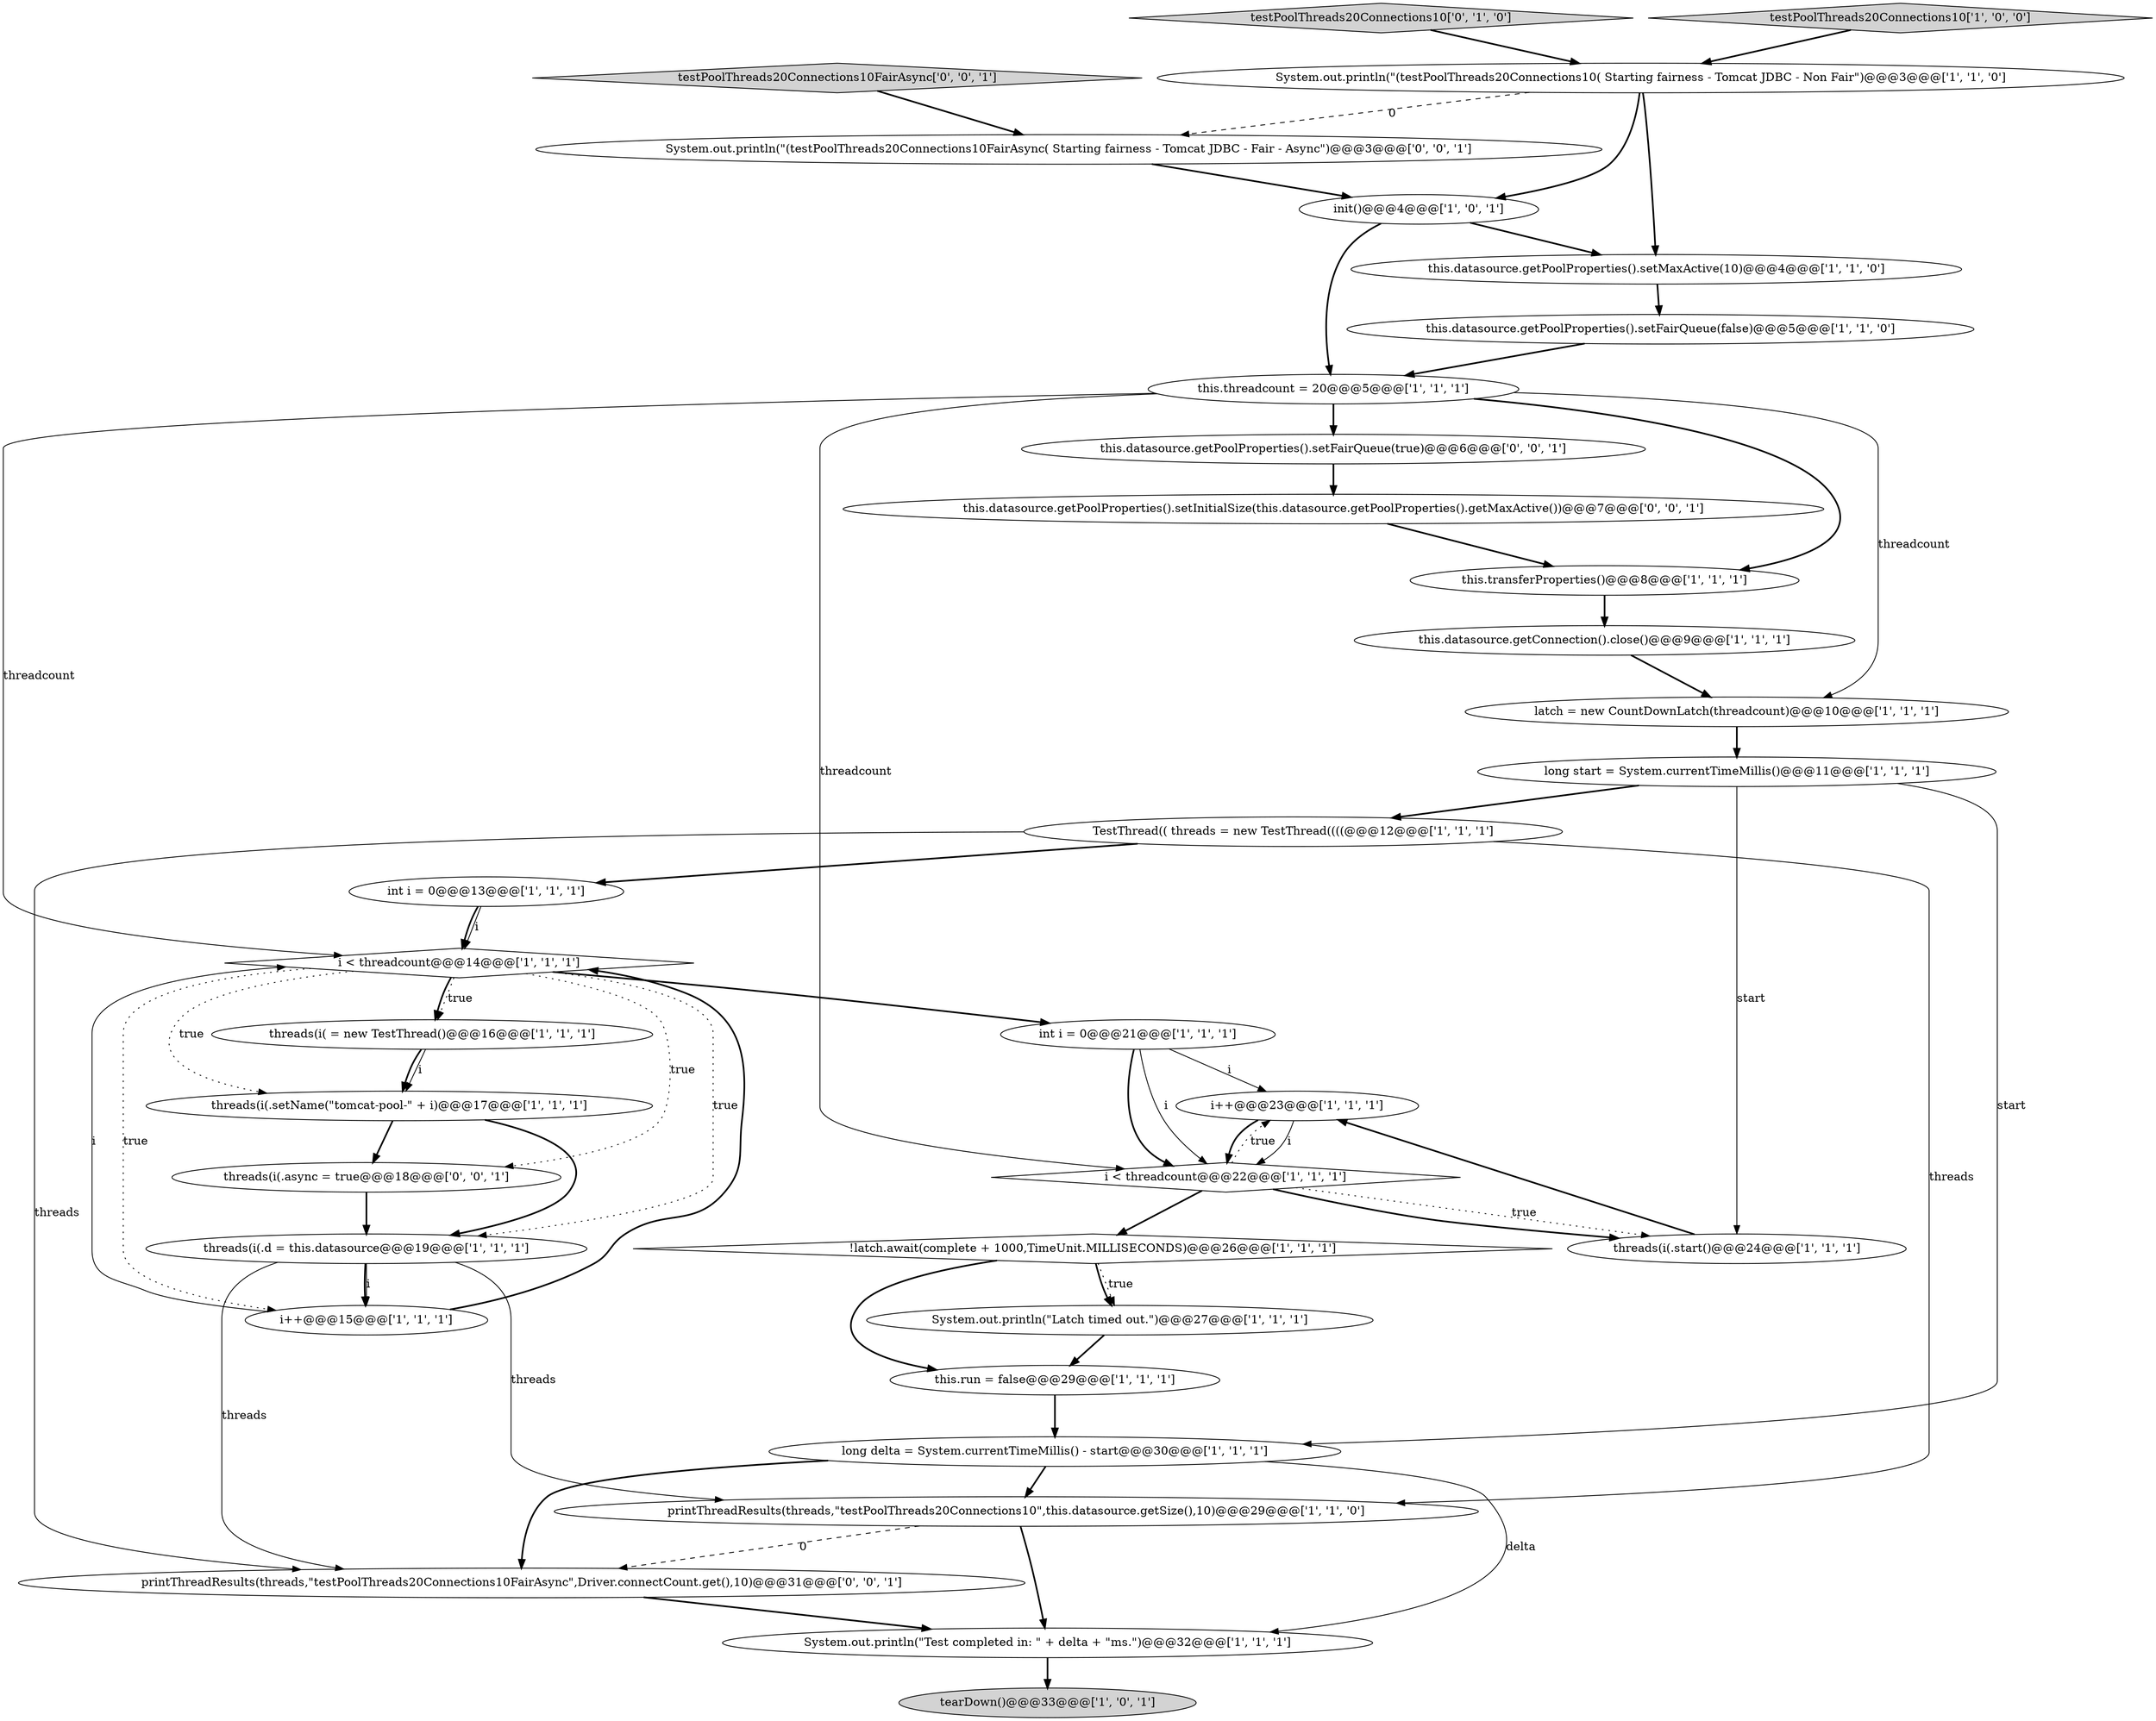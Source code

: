 digraph {
4 [style = filled, label = "this.datasource.getConnection().close()@@@9@@@['1', '1', '1']", fillcolor = white, shape = ellipse image = "AAA0AAABBB1BBB"];
5 [style = filled, label = "threads(i(.setName(\"tomcat-pool-\" + i)@@@17@@@['1', '1', '1']", fillcolor = white, shape = ellipse image = "AAA0AAABBB1BBB"];
25 [style = filled, label = "long delta = System.currentTimeMillis() - start@@@30@@@['1', '1', '1']", fillcolor = white, shape = ellipse image = "AAA0AAABBB1BBB"];
28 [style = filled, label = "testPoolThreads20Connections10['0', '1', '0']", fillcolor = lightgray, shape = diamond image = "AAA0AAABBB2BBB"];
26 [style = filled, label = "System.out.println(\"(testPoolThreads20Connections10( Starting fairness - Tomcat JDBC - Non Fair\")@@@3@@@['1', '1', '0']", fillcolor = white, shape = ellipse image = "AAA0AAABBB1BBB"];
15 [style = filled, label = "int i = 0@@@13@@@['1', '1', '1']", fillcolor = white, shape = ellipse image = "AAA0AAABBB1BBB"];
32 [style = filled, label = "printThreadResults(threads,\"testPoolThreads20Connections10FairAsync\",Driver.connectCount.get(),10)@@@31@@@['0', '0', '1']", fillcolor = white, shape = ellipse image = "AAA0AAABBB3BBB"];
33 [style = filled, label = "testPoolThreads20Connections10FairAsync['0', '0', '1']", fillcolor = lightgray, shape = diamond image = "AAA0AAABBB3BBB"];
0 [style = filled, label = "long start = System.currentTimeMillis()@@@11@@@['1', '1', '1']", fillcolor = white, shape = ellipse image = "AAA0AAABBB1BBB"];
30 [style = filled, label = "threads(i(.async = true@@@18@@@['0', '0', '1']", fillcolor = white, shape = ellipse image = "AAA0AAABBB3BBB"];
8 [style = filled, label = "System.out.println(\"Test completed in: \" + delta + \"ms.\")@@@32@@@['1', '1', '1']", fillcolor = white, shape = ellipse image = "AAA0AAABBB1BBB"];
13 [style = filled, label = "testPoolThreads20Connections10['1', '0', '0']", fillcolor = lightgray, shape = diamond image = "AAA0AAABBB1BBB"];
2 [style = filled, label = "i < threadcount@@@14@@@['1', '1', '1']", fillcolor = white, shape = diamond image = "AAA0AAABBB1BBB"];
19 [style = filled, label = "System.out.println(\"Latch timed out.\")@@@27@@@['1', '1', '1']", fillcolor = white, shape = ellipse image = "AAA0AAABBB1BBB"];
6 [style = filled, label = "int i = 0@@@21@@@['1', '1', '1']", fillcolor = white, shape = ellipse image = "AAA0AAABBB1BBB"];
20 [style = filled, label = "this.datasource.getPoolProperties().setFairQueue(false)@@@5@@@['1', '1', '0']", fillcolor = white, shape = ellipse image = "AAA0AAABBB1BBB"];
17 [style = filled, label = "this.threadcount = 20@@@5@@@['1', '1', '1']", fillcolor = white, shape = ellipse image = "AAA0AAABBB1BBB"];
14 [style = filled, label = "this.transferProperties()@@@8@@@['1', '1', '1']", fillcolor = white, shape = ellipse image = "AAA0AAABBB1BBB"];
10 [style = filled, label = "latch = new CountDownLatch(threadcount)@@@10@@@['1', '1', '1']", fillcolor = white, shape = ellipse image = "AAA0AAABBB1BBB"];
34 [style = filled, label = "this.datasource.getPoolProperties().setFairQueue(true)@@@6@@@['0', '0', '1']", fillcolor = white, shape = ellipse image = "AAA0AAABBB3BBB"];
29 [style = filled, label = "System.out.println(\"(testPoolThreads20Connections10FairAsync( Starting fairness - Tomcat JDBC - Fair - Async\")@@@3@@@['0', '0', '1']", fillcolor = white, shape = ellipse image = "AAA0AAABBB3BBB"];
1 [style = filled, label = "printThreadResults(threads,\"testPoolThreads20Connections10\",this.datasource.getSize(),10)@@@29@@@['1', '1', '0']", fillcolor = white, shape = ellipse image = "AAA0AAABBB1BBB"];
21 [style = filled, label = "TestThread(( threads = new TestThread((((@@@12@@@['1', '1', '1']", fillcolor = white, shape = ellipse image = "AAA0AAABBB1BBB"];
23 [style = filled, label = "!latch.await(complete + 1000,TimeUnit.MILLISECONDS)@@@26@@@['1', '1', '1']", fillcolor = white, shape = diamond image = "AAA0AAABBB1BBB"];
3 [style = filled, label = "init()@@@4@@@['1', '0', '1']", fillcolor = white, shape = ellipse image = "AAA0AAABBB1BBB"];
18 [style = filled, label = "i++@@@15@@@['1', '1', '1']", fillcolor = white, shape = ellipse image = "AAA0AAABBB1BBB"];
9 [style = filled, label = "threads(i(.start()@@@24@@@['1', '1', '1']", fillcolor = white, shape = ellipse image = "AAA0AAABBB1BBB"];
7 [style = filled, label = "i++@@@23@@@['1', '1', '1']", fillcolor = white, shape = ellipse image = "AAA0AAABBB1BBB"];
27 [style = filled, label = "threads(i( = new TestThread()@@@16@@@['1', '1', '1']", fillcolor = white, shape = ellipse image = "AAA0AAABBB1BBB"];
22 [style = filled, label = "i < threadcount@@@22@@@['1', '1', '1']", fillcolor = white, shape = diamond image = "AAA0AAABBB1BBB"];
12 [style = filled, label = "this.run = false@@@29@@@['1', '1', '1']", fillcolor = white, shape = ellipse image = "AAA0AAABBB1BBB"];
11 [style = filled, label = "threads(i(.d = this.datasource@@@19@@@['1', '1', '1']", fillcolor = white, shape = ellipse image = "AAA0AAABBB1BBB"];
24 [style = filled, label = "this.datasource.getPoolProperties().setMaxActive(10)@@@4@@@['1', '1', '0']", fillcolor = white, shape = ellipse image = "AAA0AAABBB1BBB"];
16 [style = filled, label = "tearDown()@@@33@@@['1', '0', '1']", fillcolor = lightgray, shape = ellipse image = "AAA0AAABBB1BBB"];
31 [style = filled, label = "this.datasource.getPoolProperties().setInitialSize(this.datasource.getPoolProperties().getMaxActive())@@@7@@@['0', '0', '1']", fillcolor = white, shape = ellipse image = "AAA0AAABBB3BBB"];
31->14 [style = bold, label=""];
4->10 [style = bold, label=""];
8->16 [style = bold, label=""];
15->2 [style = bold, label=""];
20->17 [style = bold, label=""];
25->1 [style = bold, label=""];
1->8 [style = bold, label=""];
25->8 [style = solid, label="delta"];
11->1 [style = solid, label="threads"];
7->22 [style = solid, label="i"];
3->24 [style = bold, label=""];
19->12 [style = bold, label=""];
6->22 [style = bold, label=""];
2->6 [style = bold, label=""];
17->10 [style = solid, label="threadcount"];
26->3 [style = bold, label=""];
21->15 [style = bold, label=""];
29->3 [style = bold, label=""];
22->9 [style = bold, label=""];
22->7 [style = dotted, label="true"];
25->32 [style = bold, label=""];
28->26 [style = bold, label=""];
34->31 [style = bold, label=""];
2->30 [style = dotted, label="true"];
0->21 [style = bold, label=""];
23->19 [style = dotted, label="true"];
6->7 [style = solid, label="i"];
18->2 [style = bold, label=""];
9->7 [style = bold, label=""];
26->24 [style = bold, label=""];
2->18 [style = dotted, label="true"];
1->32 [style = dashed, label="0"];
22->23 [style = bold, label=""];
11->18 [style = bold, label=""];
17->2 [style = solid, label="threadcount"];
33->29 [style = bold, label=""];
24->20 [style = bold, label=""];
2->11 [style = dotted, label="true"];
7->22 [style = bold, label=""];
30->11 [style = bold, label=""];
17->34 [style = bold, label=""];
32->8 [style = bold, label=""];
27->5 [style = solid, label="i"];
0->9 [style = solid, label="start"];
2->27 [style = dotted, label="true"];
17->14 [style = bold, label=""];
13->26 [style = bold, label=""];
12->25 [style = bold, label=""];
23->19 [style = bold, label=""];
11->32 [style = solid, label="threads"];
10->0 [style = bold, label=""];
15->2 [style = solid, label="i"];
2->27 [style = bold, label=""];
3->17 [style = bold, label=""];
21->32 [style = solid, label="threads"];
23->12 [style = bold, label=""];
5->11 [style = bold, label=""];
6->22 [style = solid, label="i"];
17->22 [style = solid, label="threadcount"];
5->30 [style = bold, label=""];
27->5 [style = bold, label=""];
18->2 [style = solid, label="i"];
22->9 [style = dotted, label="true"];
2->5 [style = dotted, label="true"];
0->25 [style = solid, label="start"];
26->29 [style = dashed, label="0"];
21->1 [style = solid, label="threads"];
11->18 [style = solid, label="i"];
14->4 [style = bold, label=""];
}
